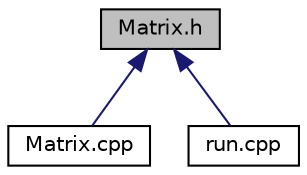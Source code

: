 digraph "Matrix.h"
{
 // LATEX_PDF_SIZE
  edge [fontname="Helvetica",fontsize="10",labelfontname="Helvetica",labelfontsize="10"];
  node [fontname="Helvetica",fontsize="10",shape=record];
  Node1 [label="Matrix.h",height=0.2,width=0.4,color="black", fillcolor="grey75", style="filled", fontcolor="black",tooltip=" "];
  Node1 -> Node2 [dir="back",color="midnightblue",fontsize="10",style="solid"];
  Node2 [label="Matrix.cpp",height=0.2,width=0.4,color="black", fillcolor="white", style="filled",URL="$Matrix_8cpp.html",tooltip=" "];
  Node1 -> Node3 [dir="back",color="midnightblue",fontsize="10",style="solid"];
  Node3 [label="run.cpp",height=0.2,width=0.4,color="black", fillcolor="white", style="filled",URL="$run_8cpp.html",tooltip=" "];
}
